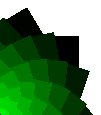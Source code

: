 %% Rémy Tomasetto - fleur géometrique.
prologues := 3;    % set up MetaPost for EPS generation
beginfig(14)
  draw origin
    withpen pencircle scaled 1mm;
  for i=0 upto 100:
    fill unitsquare
      scaled ((100-i)*0.1mm)
      rotated 31i
      withcolor (0.01i)[black,green];
  endfor;
  p = halfcircle scaled 30mm;
  pickup defaultpen;
  drawarrow p;
  q = subpath(1,3) of p;
  draw origin--point 0 of q withcolor green;
  draw origin--point infinity of q withcolor blue;
endfig;
end                % end of MetaPost run
%Units:  PostScript Points (1/72 in = 0.352777. . . mm)
